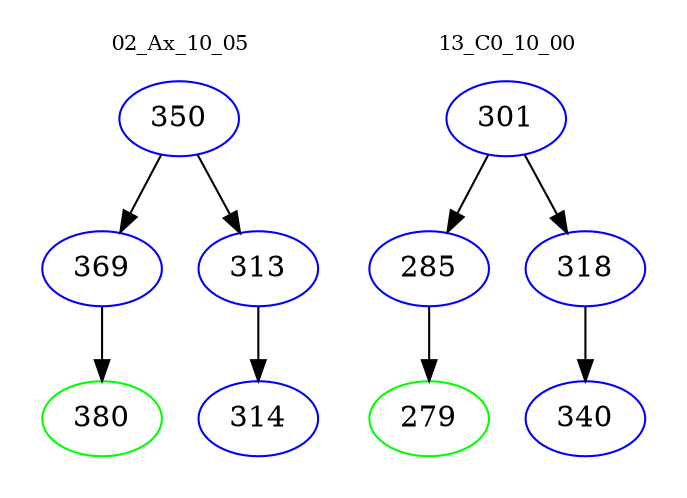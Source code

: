 digraph{
subgraph cluster_0 {
color = white
label = "02_Ax_10_05";
fontsize=10;
T0_350 [label="350", color="blue"]
T0_350 -> T0_369 [color="black"]
T0_369 [label="369", color="blue"]
T0_369 -> T0_380 [color="black"]
T0_380 [label="380", color="green"]
T0_350 -> T0_313 [color="black"]
T0_313 [label="313", color="blue"]
T0_313 -> T0_314 [color="black"]
T0_314 [label="314", color="blue"]
}
subgraph cluster_1 {
color = white
label = "13_C0_10_00";
fontsize=10;
T1_301 [label="301", color="blue"]
T1_301 -> T1_285 [color="black"]
T1_285 [label="285", color="blue"]
T1_285 -> T1_279 [color="black"]
T1_279 [label="279", color="green"]
T1_301 -> T1_318 [color="black"]
T1_318 [label="318", color="blue"]
T1_318 -> T1_340 [color="black"]
T1_340 [label="340", color="blue"]
}
}
